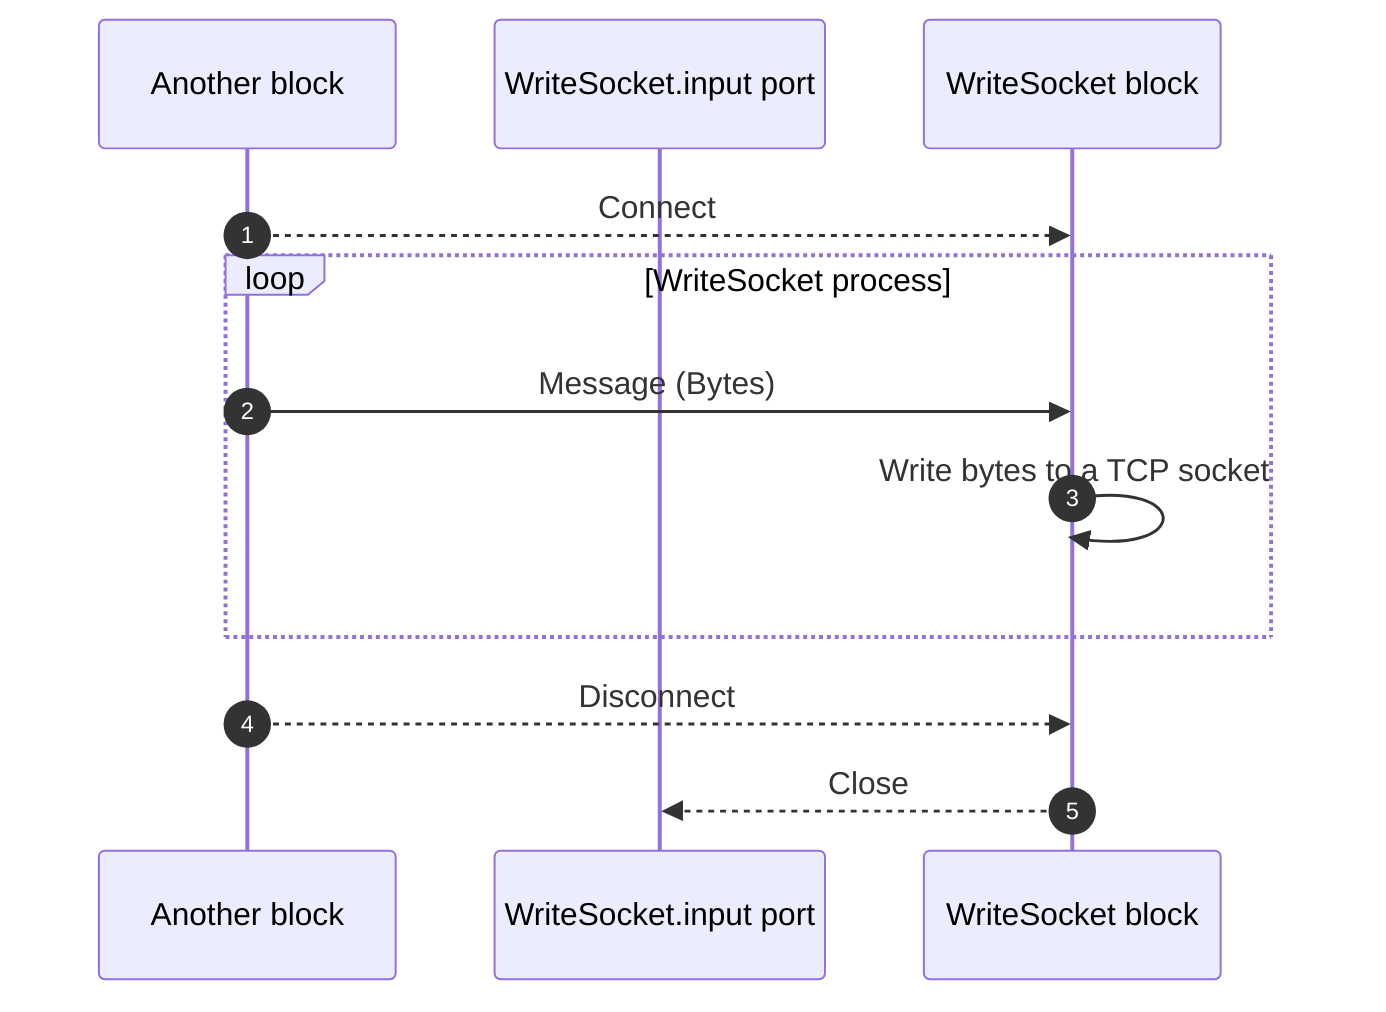 sequenceDiagram
    autonumber
    participant BlockA as Another block
    participant WriteSocket.input as WriteSocket.input port
    participant WriteSocket as WriteSocket block

    BlockA-->>WriteSocket: Connect

    loop WriteSocket process
        BlockA->>WriteSocket: Message (Bytes)
        WriteSocket->>WriteSocket: Write bytes to a TCP socket
    end

    BlockA-->>WriteSocket: Disconnect
    WriteSocket-->>WriteSocket.input: Close